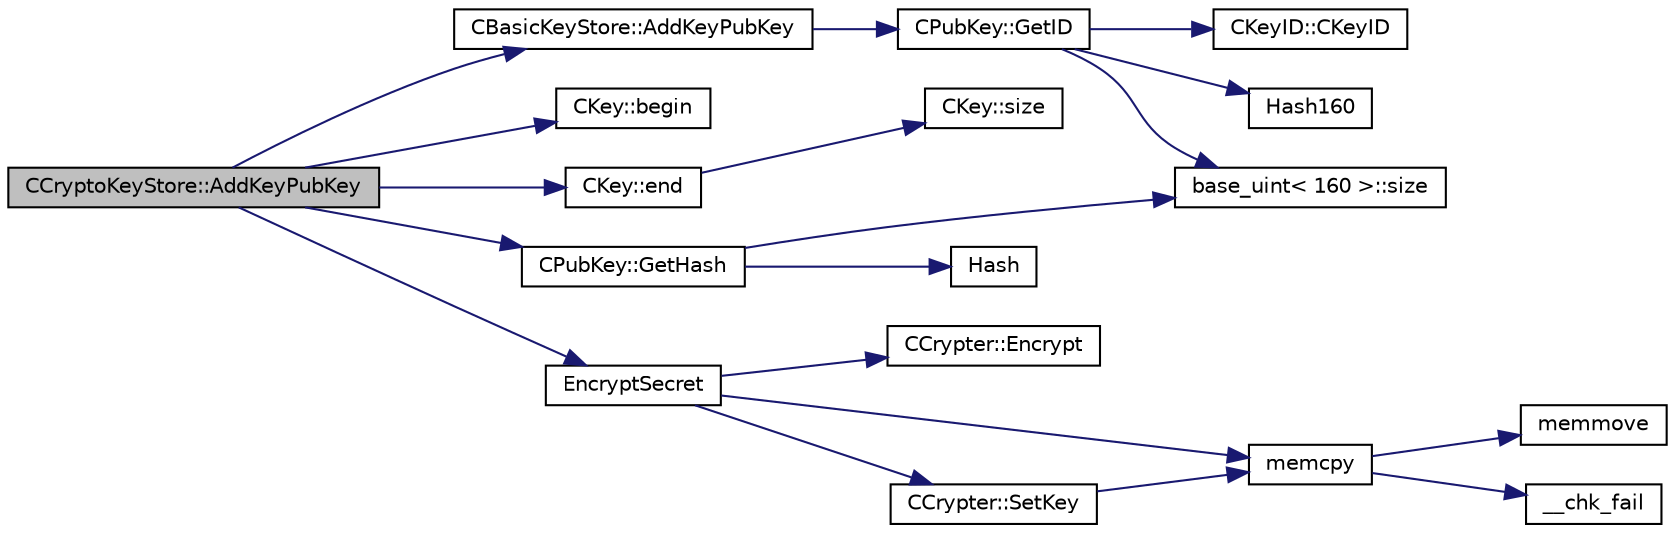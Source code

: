 digraph "CCryptoKeyStore::AddKeyPubKey"
{
  edge [fontname="Helvetica",fontsize="10",labelfontname="Helvetica",labelfontsize="10"];
  node [fontname="Helvetica",fontsize="10",shape=record];
  rankdir="LR";
  Node10 [label="CCryptoKeyStore::AddKeyPubKey",height=0.2,width=0.4,color="black", fillcolor="grey75", style="filled", fontcolor="black"];
  Node10 -> Node11 [color="midnightblue",fontsize="10",style="solid",fontname="Helvetica"];
  Node11 [label="CBasicKeyStore::AddKeyPubKey",height=0.2,width=0.4,color="black", fillcolor="white", style="filled",URL="$db/db1/class_c_basic_key_store.html#acc2e33f319de88e88f86b0dc79bdcb65"];
  Node11 -> Node12 [color="midnightblue",fontsize="10",style="solid",fontname="Helvetica"];
  Node12 [label="CPubKey::GetID",height=0.2,width=0.4,color="black", fillcolor="white", style="filled",URL="$da/d4e/class_c_pub_key.html#a2675f7e6f72eff68e7a5227289feb021"];
  Node12 -> Node13 [color="midnightblue",fontsize="10",style="solid",fontname="Helvetica"];
  Node13 [label="CKeyID::CKeyID",height=0.2,width=0.4,color="black", fillcolor="white", style="filled",URL="$dd/d88/class_c_key_i_d.html#a01dbd3c37820a2ffe89d106c6a7cf53d"];
  Node12 -> Node14 [color="midnightblue",fontsize="10",style="solid",fontname="Helvetica"];
  Node14 [label="Hash160",height=0.2,width=0.4,color="black", fillcolor="white", style="filled",URL="$db/dfb/hash_8h.html#a4490f70ddae16e9e48460a0416a48a6b"];
  Node12 -> Node15 [color="midnightblue",fontsize="10",style="solid",fontname="Helvetica"];
  Node15 [label="base_uint\< 160 \>::size",height=0.2,width=0.4,color="black", fillcolor="white", style="filled",URL="$da/df7/classbase__uint.html#a1f49b034e686269601ea89b0319b8004"];
  Node10 -> Node16 [color="midnightblue",fontsize="10",style="solid",fontname="Helvetica"];
  Node16 [label="CKey::begin",height=0.2,width=0.4,color="black", fillcolor="white", style="filled",URL="$d2/d63/class_c_key.html#ab8dee0ad9d933304a22284ee40040847"];
  Node10 -> Node17 [color="midnightblue",fontsize="10",style="solid",fontname="Helvetica"];
  Node17 [label="CKey::end",height=0.2,width=0.4,color="black", fillcolor="white", style="filled",URL="$d2/d63/class_c_key.html#a41c700c4a732672e4b7cc60d811dbf41"];
  Node17 -> Node18 [color="midnightblue",fontsize="10",style="solid",fontname="Helvetica"];
  Node18 [label="CKey::size",height=0.2,width=0.4,color="black", fillcolor="white", style="filled",URL="$d2/d63/class_c_key.html#a468a9a8cd148ab4a43e7d76bbdc78abe"];
  Node10 -> Node19 [color="midnightblue",fontsize="10",style="solid",fontname="Helvetica"];
  Node19 [label="EncryptSecret",height=0.2,width=0.4,color="black", fillcolor="white", style="filled",URL="$d3/d05/crypter_8cpp.html#a4fa4e3134d2b6e4913b9ce6369820697"];
  Node19 -> Node20 [color="midnightblue",fontsize="10",style="solid",fontname="Helvetica"];
  Node20 [label="memcpy",height=0.2,width=0.4,color="black", fillcolor="white", style="filled",URL="$d5/d9f/glibc__compat_8cpp.html#a0f46826ab0466591e136db24394923cf"];
  Node20 -> Node21 [color="midnightblue",fontsize="10",style="solid",fontname="Helvetica"];
  Node21 [label="memmove",height=0.2,width=0.4,color="black", fillcolor="white", style="filled",URL="$d5/d9f/glibc__compat_8cpp.html#a9778d49e9029dd75bc53ecbbf9f5e9a1"];
  Node20 -> Node22 [color="midnightblue",fontsize="10",style="solid",fontname="Helvetica"];
  Node22 [label="__chk_fail",height=0.2,width=0.4,color="black", fillcolor="white", style="filled",URL="$d5/d9f/glibc__compat_8cpp.html#a424ac71631da5ada2976630ff67051d1"];
  Node19 -> Node23 [color="midnightblue",fontsize="10",style="solid",fontname="Helvetica"];
  Node23 [label="CCrypter::SetKey",height=0.2,width=0.4,color="black", fillcolor="white", style="filled",URL="$d7/d89/class_c_crypter.html#a0d948dd4796e2420e1dd9c1ddbf7974e"];
  Node23 -> Node20 [color="midnightblue",fontsize="10",style="solid",fontname="Helvetica"];
  Node19 -> Node24 [color="midnightblue",fontsize="10",style="solid",fontname="Helvetica"];
  Node24 [label="CCrypter::Encrypt",height=0.2,width=0.4,color="black", fillcolor="white", style="filled",URL="$d7/d89/class_c_crypter.html#a124fcd3021569a660ce2daa3391c8ea4"];
  Node10 -> Node25 [color="midnightblue",fontsize="10",style="solid",fontname="Helvetica"];
  Node25 [label="CPubKey::GetHash",height=0.2,width=0.4,color="black", fillcolor="white", style="filled",URL="$da/d4e/class_c_pub_key.html#ab1aaa3f6085a3e9bc034d3e1269d870d"];
  Node25 -> Node26 [color="midnightblue",fontsize="10",style="solid",fontname="Helvetica"];
  Node26 [label="Hash",height=0.2,width=0.4,color="black", fillcolor="white", style="filled",URL="$db/dfb/hash_8h.html#ab3f6c437460137530d86e09c2c102e99"];
  Node25 -> Node15 [color="midnightblue",fontsize="10",style="solid",fontname="Helvetica"];
}

